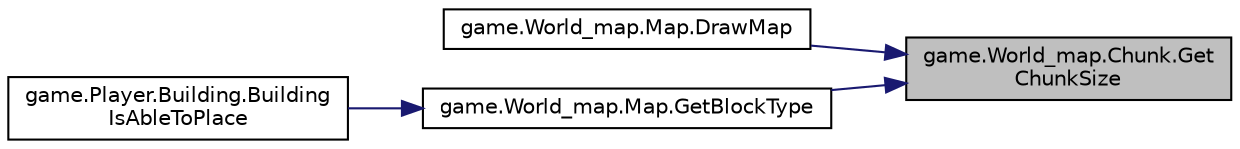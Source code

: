 digraph "game.World_map.Chunk.GetChunkSize"
{
 // LATEX_PDF_SIZE
  edge [fontname="Helvetica",fontsize="10",labelfontname="Helvetica",labelfontsize="10"];
  node [fontname="Helvetica",fontsize="10",shape=record];
  rankdir="RL";
  Node1 [label="game.World_map.Chunk.Get\lChunkSize",height=0.2,width=0.4,color="black", fillcolor="grey75", style="filled", fontcolor="black",tooltip=" "];
  Node1 -> Node2 [dir="back",color="midnightblue",fontsize="10",style="solid",fontname="Helvetica"];
  Node2 [label="game.World_map.Map.DrawMap",height=0.2,width=0.4,color="black", fillcolor="white", style="filled",URL="$a00104.html#a73a670d25269232b540a6005c0937d2a",tooltip="Отрисовка всех блоков на карте."];
  Node1 -> Node3 [dir="back",color="midnightblue",fontsize="10",style="solid",fontname="Helvetica"];
  Node3 [label="game.World_map.Map.GetBlockType",height=0.2,width=0.4,color="black", fillcolor="white", style="filled",URL="$a00104.html#a22f87e7f0bceeec0d3bf548191b507aa",tooltip="Метод для возращения типа блока. Ищет тип блока от координат курсора."];
  Node3 -> Node4 [dir="back",color="midnightblue",fontsize="10",style="solid",fontname="Helvetica"];
  Node4 [label="game.Player.Building.Building\lIsAbleToPlace",height=0.2,width=0.4,color="black", fillcolor="white", style="filled",URL="$a00116.html#abe6f874c0d6db9c96d10ffa751970e83",tooltip="Проверяет, соблюдены ли условия для размещения обьекта класса Building на игровой карте param mouseCo..."];
}
